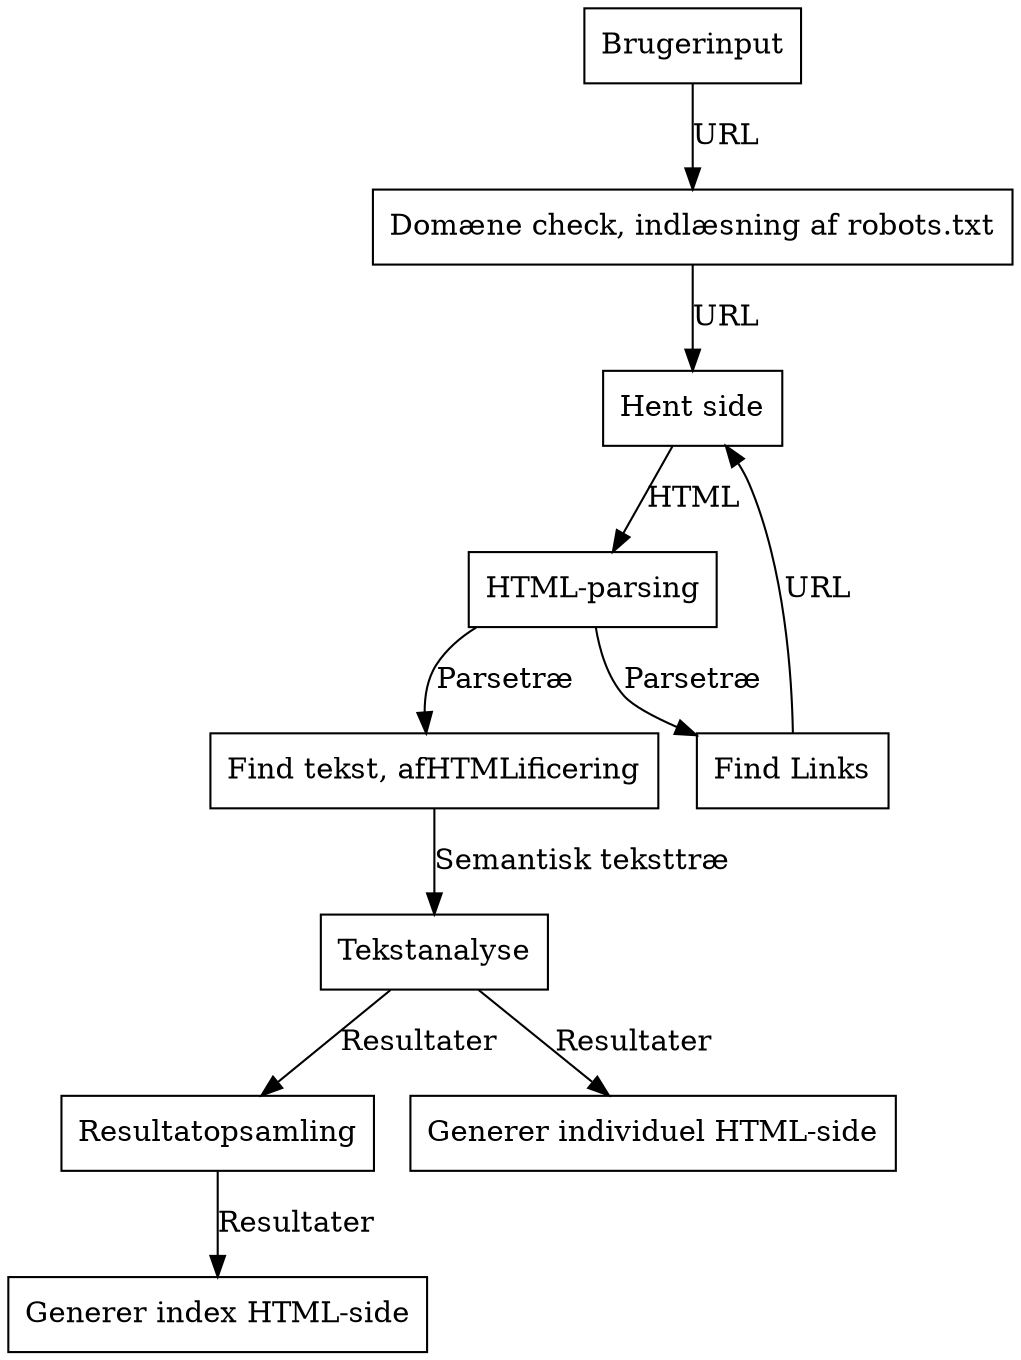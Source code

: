 digraph g
{
//size="8,11"
//margin=5
//rankdir="LR";
node[shape=box];
//edge[arrowsize=0.7, len=0.7]

Brugerinput[label="Brugerinput"];
ParseSide[label="HTML-parsing"];
HentSide[label="Hent side"];
FindLinks[label="Find Links"];
afHTMLificering[label="Find tekst, afHTMLificering"];
Tekstanalyse[label="Tekstanalyse"]

Brugerinput -> "Domæne check, indlæsning af robots.txt"
               -> HentSide [label="URL"];
FindLinks -> HentSide [label="URL"]

HentSide -> ParseSide [label="HTML"];


ParseSide -> afHTMLificering [label="Parsetræ"];
ParseSide -> FindLinks [label="Parsetræ"]

afHTMLificering -> Tekstanalyse [label="Semantisk teksttræ"];
Tekstanalyse -> "Resultatopsamling" -> "Generer index HTML-side" [label="Resultater"]
Tekstanalyse -> "Generer individuel HTML-side" [label="Resultater"]

}